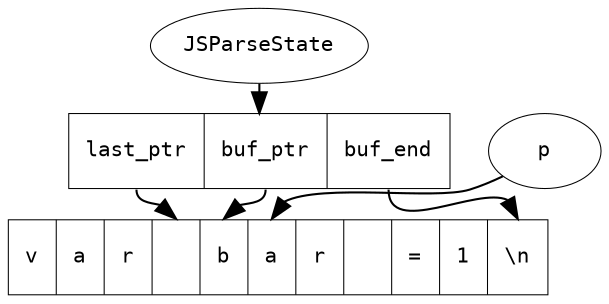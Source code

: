 digraph {
	compound=true
	fontname="Inconsolata, Consolas"
	fontsize=10
	margin="0,0"
	ranksep=0.2
	penwidth=0.5
	graph [
		rankdir = "TR"
	];
	node [fontname="Inconsolata, Consolas", fontsize=10, penwidth=0.5]
	edge [fontname="Inconsolata, Consolas", fontsize=10]

    JSParseState [label="JSParseState"];

    parseState [
        label="<f0> last_ptr|<f1> buf_ptr|<f2>buf_end",
        shape="record"
    ];
    "JSParseState" -> parseState;
    		
    atom_array [
    label="<f0> v| <f1> a| <f2> r| <f3>  | <f4> b| <f5> a| <f6> r| <f7> |<f8> =|<f9>1|<f10>\\n", 
    shape="record"
    ];

    "parseState":f0->"atom_array":f3;
    "parseState":f1->"atom_array":f4;
    "parseState":f2->"atom_array":f10;


    i [label="p"];
    "i" -> "atom_array":f5;
    
    edge [arrowhead=vee]

}